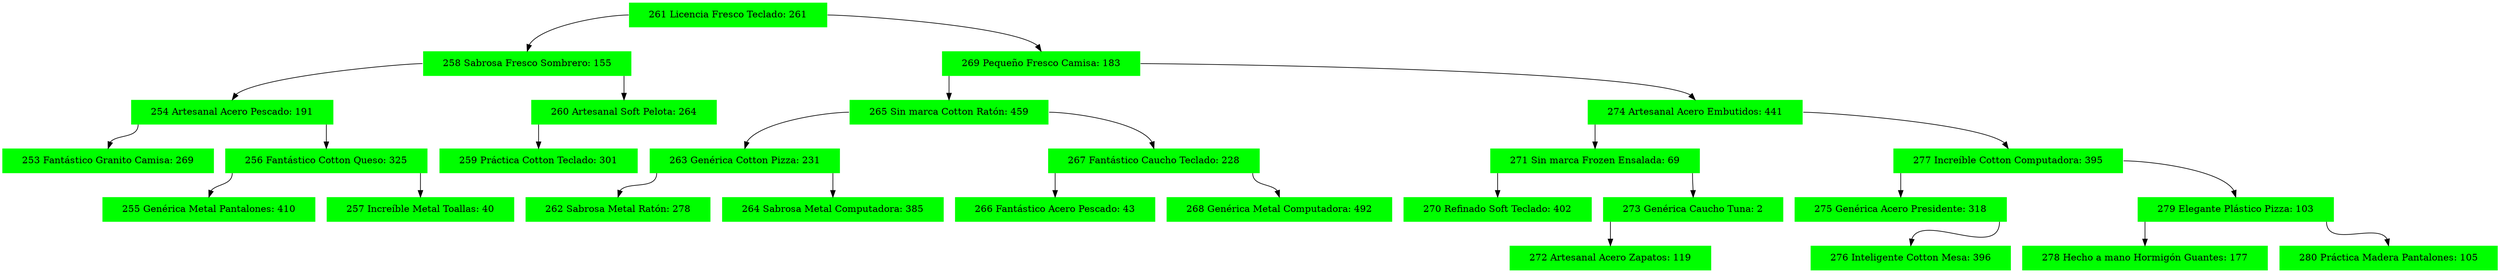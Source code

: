 digraph G{
node[shape="record"];
node0xc0013fe2a0[label="<f0>|<f1>261  Licencia Fresco Teclado: 261|<f2>",color=green,style =filled];
node0xc0013fe360[label="<f0>|<f1>258 Sabrosa Fresco Sombrero: 155|<f2>",color=green,style =filled];
node0xc0013fe2a0:f0->node0xc0013fe360:f1
node0xc0013fe240[label="<f0>|<f1>254 Artesanal Acero Pescado: 191|<f2>",color=green,style =filled];
node0xc0013fe360:f0->node0xc0013fe240:f1
node0xc0013fe660[label="<f0>|<f1>253 Fantástico Granito Camisa: 269|<f2>",color=green,style =filled];
node0xc0013fe240:f0->node0xc0013fe660:f1
node0xc0013fe8a0[label="<f0>|<f1>256 Fantástico Cotton Queso: 325|<f2>",color=green,style =filled];
node0xc0013fe240:f2->node0xc0013fe8a0:f1
node0xc0013fe6c0[label="<f0>|<f1>255 Genérica Metal Pantalones: 410|<f2>",color=green,style =filled];
node0xc0013fe8a0:f0->node0xc0013fe6c0:f1
node0xc0013fe840[label="<f0>|<f1>257 Increíble Metal Toallas: 40|<f2>",color=green,style =filled];
node0xc0013fe8a0:f2->node0xc0013fe840:f1
node0xc0013fe420[label="<f0>|<f1>260 Artesanal Soft Pelota: 264|<f2>",color=green,style =filled];
node0xc0013fe360:f2->node0xc0013fe420:f1
node0xc0013fe4e0[label="<f0>|<f1>259 Práctica Cotton Teclado: 301|<f2>",color=green,style =filled];
node0xc0013fe420:f0->node0xc0013fe4e0:f1
node0xc0013fe780[label="<f0>|<f1>269 Pequeño Fresco Camisa: 183|<f2>",color=green,style =filled];
node0xc0013fe2a0:f2->node0xc0013fe780:f1
node0xc0013fe3c0[label="<f0>|<f1>265 Sin marca Cotton Ratón: 459|<f2>",color=green,style =filled];
node0xc0013fe780:f0->node0xc0013fe3c0:f1
node0xc0013fea80[label="<f0>|<f1>263 Genérica Cotton Pizza: 231|<f2>",color=green,style =filled];
node0xc0013fe3c0:f0->node0xc0013fea80:f1
node0xc0013fe480[label="<f0>|<f1>262 Sabrosa Metal Ratón: 278|<f2>",color=green,style =filled];
node0xc0013fea80:f0->node0xc0013fe480:f1
node0xc0013fe5a0[label="<f0>|<f1>264 Sabrosa Metal Computadora: 385|<f2>",color=green,style =filled];
node0xc0013fea80:f2->node0xc0013fe5a0:f1
node0xc0013fe540[label="<f0>|<f1>267 Fantástico Caucho Teclado: 228|<f2>",color=green,style =filled];
node0xc0013fe3c0:f2->node0xc0013fe540:f1
node0xc0013fea20[label="<f0>|<f1>266 Fantástico Acero Pescado: 43|<f2>",color=green,style =filled];
node0xc0013fe540:f0->node0xc0013fea20:f1
node0xc0013fe9c0[label="<f0>|<f1>268 Genérica Metal Computadora: 492|<f2>",color=green,style =filled];
node0xc0013fe540:f2->node0xc0013fe9c0:f1
node0xc0013fe900[label="<f0>|<f1>274 Artesanal Acero Embutidos: 441|<f2>",color=green,style =filled];
node0xc0013fe780:f2->node0xc0013fe900:f1
node0xc0013feb40[label="<f0>|<f1>271 Sin marca Frozen Ensalada: 69|<f2>",color=green,style =filled];
node0xc0013fe900:f0->node0xc0013feb40:f1
node0xc0013fe600[label="<f0>|<f1>270 Refinado Soft Teclado: 402|<f2>",color=green,style =filled];
node0xc0013feb40:f0->node0xc0013fe600:f1
node0xc0013fe960[label="<f0>|<f1>273 Genérica Caucho Tuna: 2|<f2>",color=green,style =filled];
node0xc0013feb40:f2->node0xc0013fe960:f1
node0xc0013fec00[label="<f0>|<f1>272 Artesanal Acero Zapatos: 119|<f2>",color=green,style =filled];
node0xc0013fe960:f0->node0xc0013fec00:f1
node0xc0013fe300[label="<f0>|<f1>277 Increíble Cotton Computadora: 395|<f2>",color=green,style =filled];
node0xc0013fe900:f2->node0xc0013fe300:f1
node0xc0013fe7e0[label="<f0>|<f1>275 Genérica Acero Presidente: 318|<f2>",color=green,style =filled];
node0xc0013fe300:f0->node0xc0013fe7e0:f1
node0xc0013feba0[label="<f0>|<f1>276 Inteligente Cotton Mesa: 396|<f2>",color=green,style =filled];
node0xc0013fe7e0:f2->node0xc0013feba0:f1
node0xc0013fe720[label="<f0>|<f1>279 Elegante Plástico Pizza: 103|<f2>",color=green,style =filled];
node0xc0013fe300:f2->node0xc0013fe720:f1
node0xc0013feae0[label="<f0>|<f1>278 Hecho a mano Hormigón Guantes: 177|<f2>",color=green,style =filled];
node0xc0013fe720:f0->node0xc0013feae0:f1
node0xc0013fe1e0[label="<f0>|<f1>280 Práctica Madera Pantalones: 105|<f2>",color=green,style =filled];
node0xc0013fe720:f2->node0xc0013fe1e0:f1
}

